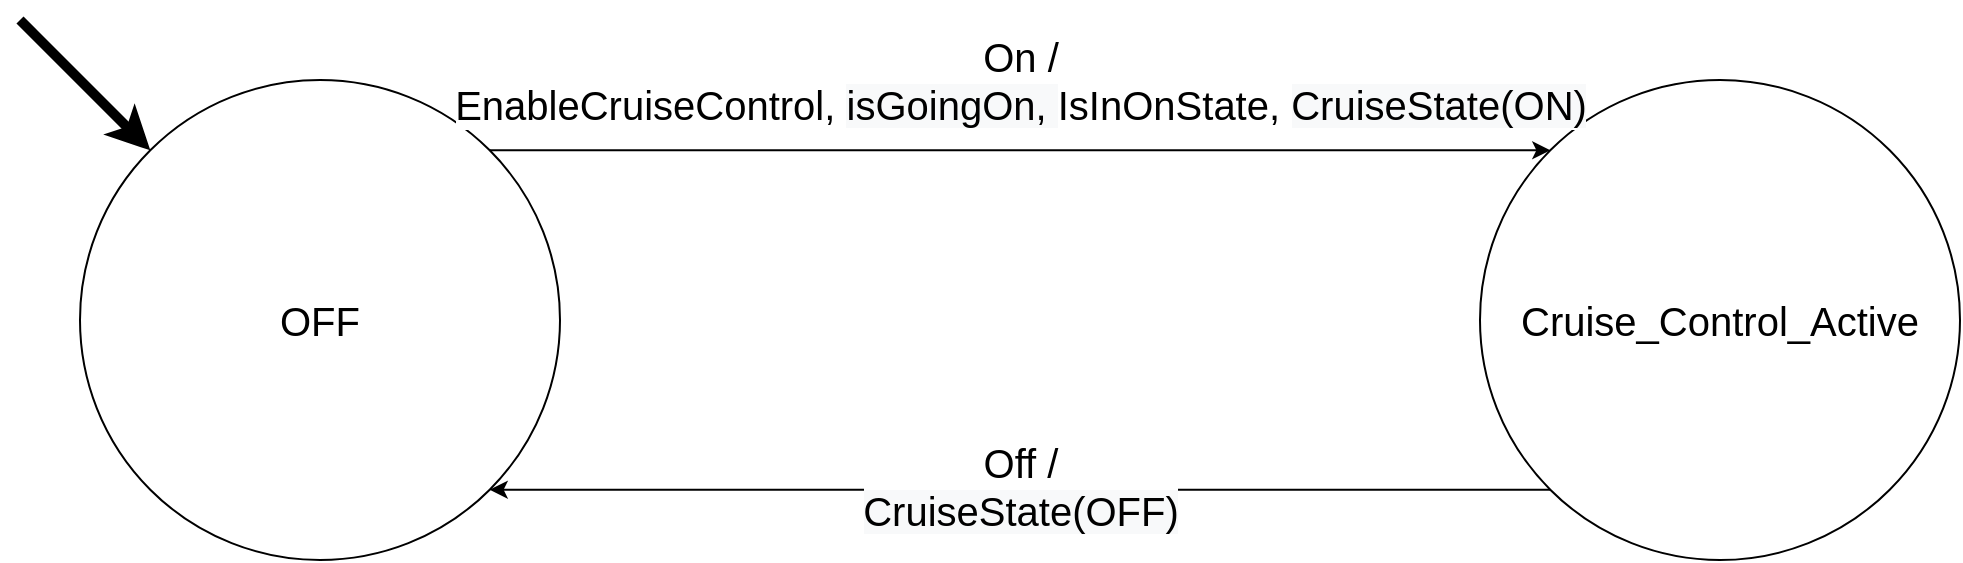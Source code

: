 <mxfile version="13.0.3" type="device"><diagram id="nqCUaohQzBZ8ExQx6lN9" name="Page-1"><mxGraphModel dx="1089" dy="676" grid="1" gridSize="10" guides="1" tooltips="1" connect="1" arrows="1" fold="1" page="1" pageScale="1" pageWidth="1169" pageHeight="827" math="0" shadow="0"><root><mxCell id="0"/><mxCell id="1" parent="0"/><mxCell id="1HG1ETWdKdVLsOL3X3mT-1" value="&lt;span style=&quot;font-size: 20px&quot;&gt;OFF&lt;/span&gt;" style="ellipse;whiteSpace=wrap;html=1;aspect=fixed;" parent="1" vertex="1"><mxGeometry x="80" y="280" width="240" height="240" as="geometry"/></mxCell><mxCell id="1HG1ETWdKdVLsOL3X3mT-2" value="&lt;font style=&quot;font-size: 20px&quot;&gt;Cruise_Control_Active&lt;/font&gt;" style="ellipse;whiteSpace=wrap;html=1;aspect=fixed;" parent="1" vertex="1"><mxGeometry x="780" y="280" width="240" height="240" as="geometry"/></mxCell><mxCell id="1HG1ETWdKdVLsOL3X3mT-6" value="" style="endArrow=classic;html=1;entryX=0;entryY=0;entryDx=0;entryDy=0;exitX=1;exitY=0;exitDx=0;exitDy=0;" parent="1" source="1HG1ETWdKdVLsOL3X3mT-1" target="1HG1ETWdKdVLsOL3X3mT-2" edge="1"><mxGeometry width="50" height="50" relative="1" as="geometry"><mxPoint x="320" y="610" as="sourcePoint"/><mxPoint x="840" y="600" as="targetPoint"/></mxGeometry></mxCell><mxCell id="1HG1ETWdKdVLsOL3X3mT-7" value="&lt;font style=&quot;font-size: 20px&quot;&gt;On /&lt;br&gt;Enable&lt;/font&gt;&lt;span style=&quot;font-size: 20px&quot;&gt;CruiseControl,&amp;nbsp;&lt;/span&gt;&lt;span style=&quot;font-size: 20px ; background-color: rgb(248 , 249 , 250)&quot;&gt;isGoingO&lt;/span&gt;&lt;font style=&quot;font-size: 20px&quot;&gt;&lt;span style=&quot;background-color: rgb(248 , 249 , 250)&quot;&gt;n,&amp;nbsp;&lt;/span&gt;IsInOnState,&amp;nbsp;&lt;span style=&quot;background-color: rgb(248 , 249 , 250)&quot;&gt;Cruise&lt;/span&gt;&lt;/font&gt;&lt;span style=&quot;font-size: 20px ; background-color: rgb(248 , 249 , 250)&quot;&gt;State(ON)&lt;/span&gt;" style="edgeLabel;html=1;align=center;verticalAlign=middle;resizable=0;points=[];" parent="1HG1ETWdKdVLsOL3X3mT-6" vertex="1" connectable="0"><mxGeometry x="0.128" y="-3" relative="1" as="geometry"><mxPoint x="-33.85" y="-38.15" as="offset"/></mxGeometry></mxCell><mxCell id="1HG1ETWdKdVLsOL3X3mT-8" value="" style="endArrow=classic;html=1;entryX=0;entryY=0;entryDx=0;entryDy=0;strokeWidth=5;" parent="1" target="1HG1ETWdKdVLsOL3X3mT-1" edge="1"><mxGeometry width="50" height="50" relative="1" as="geometry"><mxPoint x="50" y="250" as="sourcePoint"/><mxPoint x="380" y="410" as="targetPoint"/></mxGeometry></mxCell><mxCell id="0aeoSFd-eZqeiwjPKKk1-1" value="" style="endArrow=classic;html=1;exitX=0;exitY=1;exitDx=0;exitDy=0;entryX=1;entryY=1;entryDx=0;entryDy=0;" parent="1" source="1HG1ETWdKdVLsOL3X3mT-2" target="1HG1ETWdKdVLsOL3X3mT-1" edge="1"><mxGeometry width="50" height="50" relative="1" as="geometry"><mxPoint x="815.147" y="315.147" as="sourcePoint"/><mxPoint x="284.853" y="315.147" as="targetPoint"/></mxGeometry></mxCell><mxCell id="0aeoSFd-eZqeiwjPKKk1-2" value="&lt;font style=&quot;font-size: 20px&quot;&gt;&lt;font style=&quot;font-size: 20px&quot;&gt;Off /&lt;br&gt;&lt;/font&gt;&lt;/font&gt;&lt;span style=&quot;font-size: 20px ; background-color: rgb(248 , 249 , 250)&quot;&gt;CruiseState(OFF)&lt;/span&gt;" style="edgeLabel;html=1;align=center;verticalAlign=middle;resizable=0;points=[];" parent="0aeoSFd-eZqeiwjPKKk1-1" vertex="1" connectable="0"><mxGeometry x="-0.128" y="-2" relative="1" as="geometry"><mxPoint x="-34.15" as="offset"/></mxGeometry></mxCell></root></mxGraphModel></diagram></mxfile>